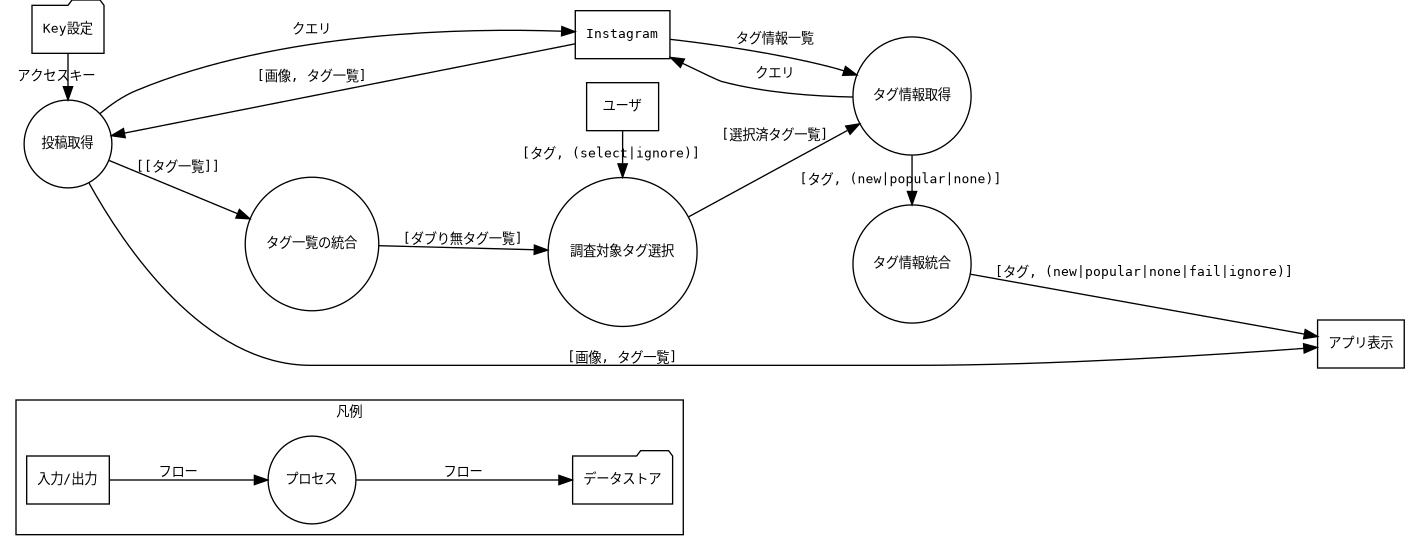 @startuml dfd
digraph sample {
        graph [fontname = "monospace", fontsize = 10, rankdir = LR];
        node  [fontname = "monospace", fontsize = 10];
        edge  [fontname = "monospace", fontsize = 10];

        // legend
        subgraph cluster_legend {
                label = "凡例";
                source    [shape = box,    label = "入力/出力"];
                function  [shape = circle, label = "プロセス"];
                data_base [shape = folder, label = "データストア"];
                source   -> function  [label = "フロー"];
                function -> data_base [label = "フロー"];
        }

        // node
        user       [shape = box,    label = "ユーザ"];
        key        [shape = folder, label = "Key設定"];
        instagram  [shape = box,    label = "Instagram"];
        post_get   [shape = circle, label = "投稿取得"];
        sort       [shape = circle, label = "タグ一覧の統合"];
        select     [shape = circle, label = "調査対象タグ選択"];
        info_get   [shape = circle, label = "タグ情報取得"];
        info_intg  [shape = circle, label = "タグ情報統合"];
        view       [shape = box,    label = "アプリ表示"];
        
        // edge
        key       -> post_get  [label = "アクセスキー"];
        post_get  -> instagram [label = "クエリ"];
        instagram -> post_get  [label = "[画像, タグ一覧]"];
        post_get  -> sort      [label = "[[タグ一覧]]"];
        sort      -> select    [label = "[ダブり無タグ一覧]"];
        select    -> info_get  [label = "[選択済タグ一覧]"];
        user      -> select    [label = "[タグ, (select|ignore)]"];
        info_get  -> instagram [label = "クエリ"];
        instagram -> info_get  [label = "タグ情報一覧"];
        info_get  -> info_intg [label = "[タグ, (new|popular|none)]"];
        info_intg -> view      [label = "[タグ, (new|popular|none|fail|ignore)]"];
        post_get  -> view      [label = "[画像, タグ一覧]"];

        // rank
        {rank = min;  key; post_get; };
        {rank = same; user; select; instagram; };
        {rank = same; info_get; info_intg; };
}
@enduml

